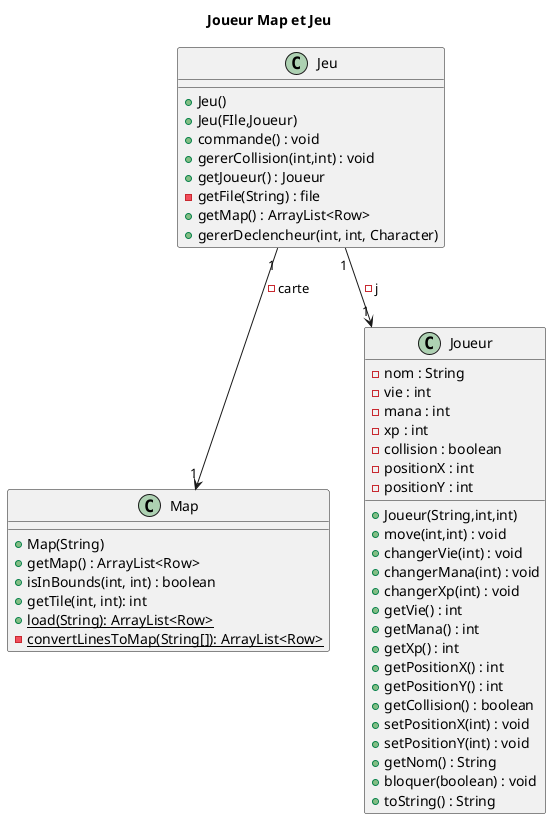 @startuml

title Joueur Map et Jeu

Jeu "1" --> "1" Map : - carte
Jeu "1" --> "1" Joueur : - j

class Joueur {
    - nom : String
    - vie : int
    - mana : int
    - xp : int
    - collision : boolean
    - positionX : int 
    - positionY : int
    + Joueur(String,int,int)
    + move(int,int) : void
    + changerVie(int) : void
    + changerMana(int) : void
    + changerXp(int) : void
    + getVie() : int
    + getMana() : int
    + getXp() : int
    + getPositionX() : int
    + getPositionY() : int 
    + getCollision() : boolean
    + setPositionX(int) : void
    + setPositionY(int) : void
    + getNom() : String
    + bloquer(boolean) : void
    + toString() : String
}

class Map {
    + Map(String)
    + getMap() : ArrayList<Row>
    + isInBounds(int, int) : boolean
    + getTile(int, int): int
    + {static} load(String): ArrayList<Row>
    - {static} convertLinesToMap(String[]): ArrayList<Row>
}

class Jeu {
    +Jeu()
    +Jeu(FIle,Joueur)
    +commande() : void
    +gererCollision(int,int) : void
    +getJoueur() : Joueur
    -getFile(String) : file
    +getMap() : ArrayList<Row>
    +gererDeclencheur(int, int, Character)
}

@enduml
